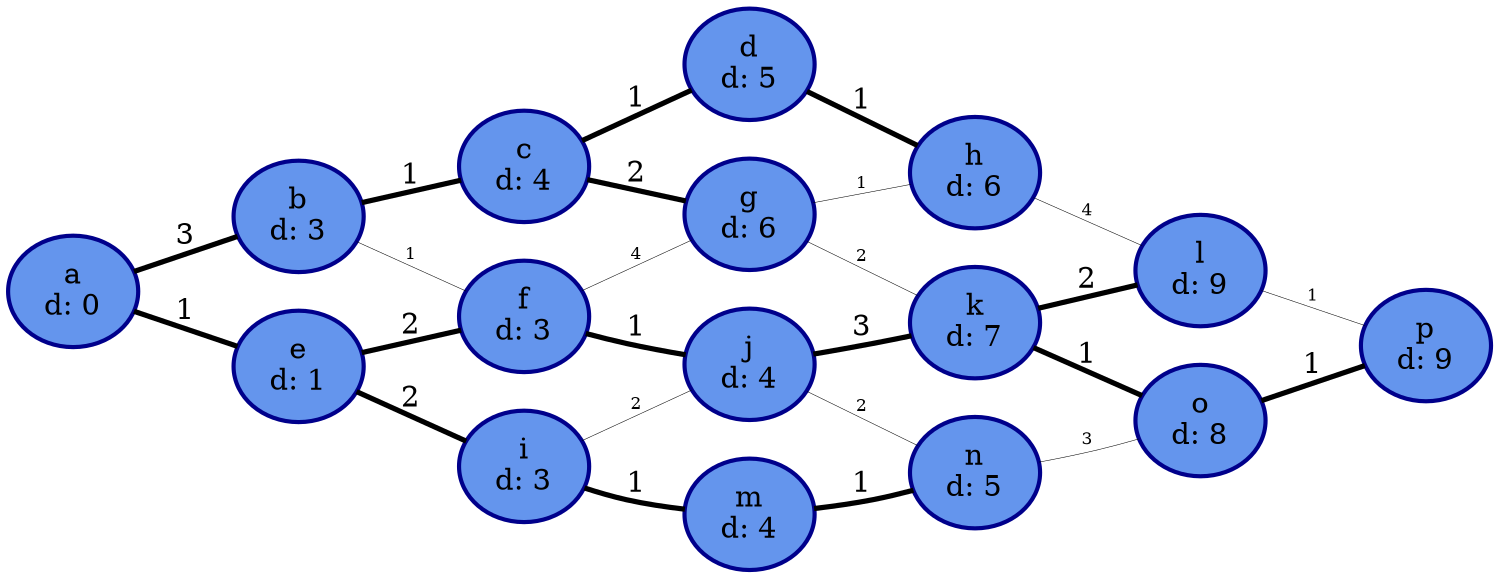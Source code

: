 digraph {
	rankdir = LR;
	node[shape=oval, style="filled", penwidth=2, color="darkblue" fillcolor="cornflowerblue"];
	a[label="a\nd: 0"];
	b[label="b\nd: 3"];
	c[label="c\nd: 4"];
	d[label="d\nd: 5"];
	e[label="e\nd: 1"];
	f[label="f\nd: 3"];
	g[label="g\nd: 6"];
	h[label="h\nd: 6"];
	i[label="i\nd: 3"];
	j[label="j\nd: 4"];
	k[label="k\nd: 7"];
	l[label="l\nd: 9"];
	m[label="m\nd: 4"];
	n[label="n\nd: 5"];
	o[label="o\nd: 8"];
	p[label="p\nd: 9"];

	edge[dir = none];
	o -> p [penwidth=2.5, label="1"];
	n -> o [penwidth=0.25, fontsize=8, label="3"];
	j -> n [penwidth=0.25, fontsize=8, label="2"];
	i -> j [penwidth=0.25, fontsize=8, label="2"];
	g -> h [penwidth=0.25, fontsize=8, label="1"];
	i -> m [penwidth=2.5, label="1"];
	f -> g [penwidth=0.25, fontsize=8, label="4"];
	g -> k [penwidth=0.25, fontsize=8, label="2"];
	c -> d [penwidth=2.5, label="1"];
	d -> h [penwidth=2.5, label="1"];
	e -> i [penwidth=2.5, label="2"];
	m -> n [penwidth=2.5, label="1"];
	l -> p [penwidth=0.25, fontsize=8, label="1"];
	b -> c [penwidth=2.5, label="1"];
	c -> g [penwidth=2.5, label="2"];
	j -> k [penwidth=2.5, label="3"];
	e -> f [penwidth=2.5, label="2"];
	h -> l [penwidth=0.25, fontsize=8, label="4"];
	b -> f [penwidth=0.25, fontsize=8, label="1"];
	k -> l [penwidth=2.5, label="2"];
	a -> e [penwidth=2.5, label="1"];
	f -> j [penwidth=2.5, label="1"];
	k -> o [penwidth=2.5, label="1"];
	a -> b [penwidth=2.5, label="3"];
}
